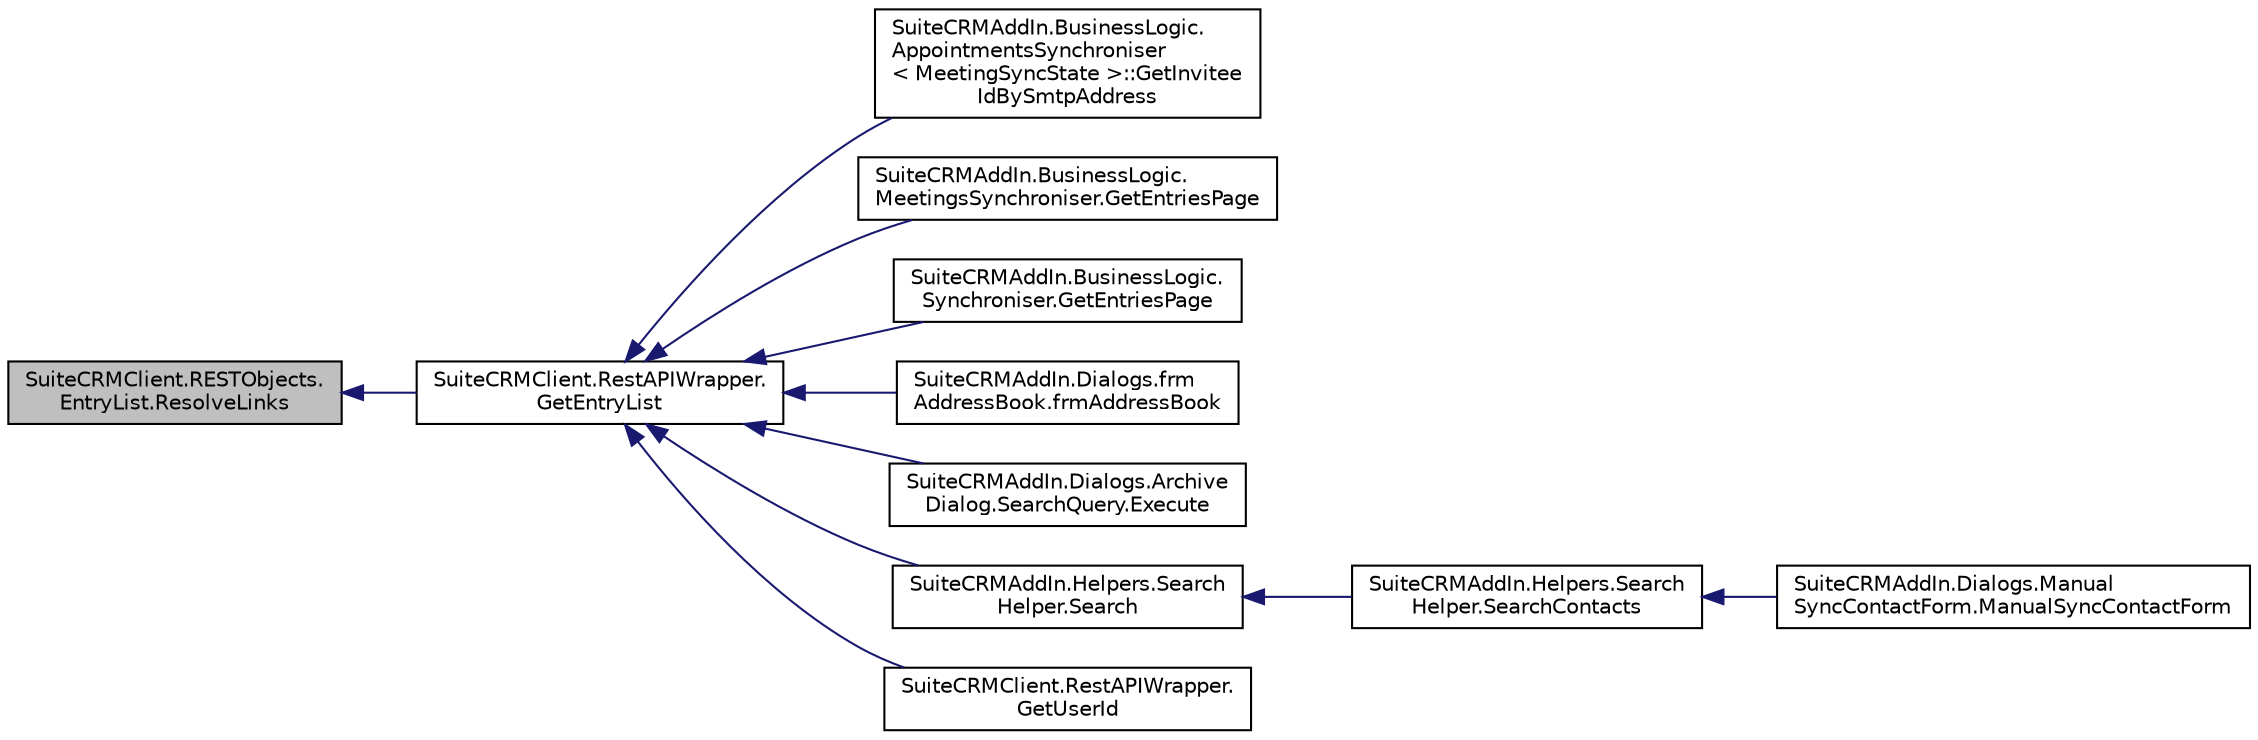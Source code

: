 digraph "SuiteCRMClient.RESTObjects.EntryList.ResolveLinks"
{
  edge [fontname="Helvetica",fontsize="10",labelfontname="Helvetica",labelfontsize="10"];
  node [fontname="Helvetica",fontsize="10",shape=record];
  rankdir="LR";
  Node1 [label="SuiteCRMClient.RESTObjects.\lEntryList.ResolveLinks",height=0.2,width=0.4,color="black", fillcolor="grey75", style="filled", fontcolor="black"];
  Node1 -> Node2 [dir="back",color="midnightblue",fontsize="10",style="solid",fontname="Helvetica"];
  Node2 [label="SuiteCRMClient.RestAPIWrapper.\lGetEntryList",height=0.2,width=0.4,color="black", fillcolor="white", style="filled",URL="$class_suite_c_r_m_client_1_1_rest_a_p_i_wrapper.html#a5822333b659d878ccd356ddcd28d466b",tooltip="Get the specified entries from the specified module. "];
  Node2 -> Node3 [dir="back",color="midnightblue",fontsize="10",style="solid",fontname="Helvetica"];
  Node3 [label="SuiteCRMAddIn.BusinessLogic.\lAppointmentsSynchroniser\l\< MeetingSyncState \>::GetInvitee\lIdBySmtpAddress",height=0.2,width=0.4,color="black", fillcolor="white", style="filled",URL="$class_suite_c_r_m_add_in_1_1_business_logic_1_1_appointments_synchroniser.html#af8b002babafbe3c21cbd27419ee72e95",tooltip="Get the id of the record with the specified smtpAddress in the module with the specified moduleName..."];
  Node2 -> Node4 [dir="back",color="midnightblue",fontsize="10",style="solid",fontname="Helvetica"];
  Node4 [label="SuiteCRMAddIn.BusinessLogic.\lMeetingsSynchroniser.GetEntriesPage",height=0.2,width=0.4,color="black", fillcolor="white", style="filled",URL="$class_suite_c_r_m_add_in_1_1_business_logic_1_1_meetings_synchroniser.html#a4173455a43277ae26f788a596f09a7d2",tooltip="Specialisation: also fetch names and email ids of recipients. "];
  Node2 -> Node5 [dir="back",color="midnightblue",fontsize="10",style="solid",fontname="Helvetica"];
  Node5 [label="SuiteCRMAddIn.BusinessLogic.\lSynchroniser.GetEntriesPage",height=0.2,width=0.4,color="black", fillcolor="white", style="filled",URL="$class_suite_c_r_m_add_in_1_1_business_logic_1_1_synchroniser.html#a1c05eaaf56c04964c20bc731c87c085b",tooltip="Fetch the page of entries from this module starting at this offset. "];
  Node2 -> Node6 [dir="back",color="midnightblue",fontsize="10",style="solid",fontname="Helvetica"];
  Node6 [label="SuiteCRMAddIn.Dialogs.frm\lAddressBook.frmAddressBook",height=0.2,width=0.4,color="black", fillcolor="white", style="filled",URL="$class_suite_c_r_m_add_in_1_1_dialogs_1_1frm_address_book.html#a3f4f6f3af970c21ddfe73c19c93e02d2"];
  Node2 -> Node7 [dir="back",color="midnightblue",fontsize="10",style="solid",fontname="Helvetica"];
  Node7 [label="SuiteCRMAddIn.Dialogs.Archive\lDialog.SearchQuery.Execute",height=0.2,width=0.4,color="black", fillcolor="white", style="filled",URL="$class_suite_c_r_m_add_in_1_1_dialogs_1_1_archive_dialog_1_1_search_query.html#afbf953bfe93787e6627eaee5417e52a2",tooltip="Execute me on the server. "];
  Node2 -> Node8 [dir="back",color="midnightblue",fontsize="10",style="solid",fontname="Helvetica"];
  Node8 [label="SuiteCRMAddIn.Helpers.Search\lHelper.Search",height=0.2,width=0.4,color="black", fillcolor="white", style="filled",URL="$class_suite_c_r_m_add_in_1_1_helpers_1_1_search_helper.html#ab98328dc340c32aaf12603c7546e7832"];
  Node8 -> Node9 [dir="back",color="midnightblue",fontsize="10",style="solid",fontname="Helvetica"];
  Node9 [label="SuiteCRMAddIn.Helpers.Search\lHelper.SearchContacts",height=0.2,width=0.4,color="black", fillcolor="white", style="filled",URL="$class_suite_c_r_m_add_in_1_1_helpers_1_1_search_helper.html#a174a1f7c67f454fcf32e96972ad6c0a1"];
  Node9 -> Node10 [dir="back",color="midnightblue",fontsize="10",style="solid",fontname="Helvetica"];
  Node10 [label="SuiteCRMAddIn.Dialogs.Manual\lSyncContactForm.ManualSyncContactForm",height=0.2,width=0.4,color="black", fillcolor="white", style="filled",URL="$class_suite_c_r_m_add_in_1_1_dialogs_1_1_manual_sync_contact_form.html#a76691427c37963569813b2e5710e5b9c"];
  Node2 -> Node11 [dir="back",color="midnightblue",fontsize="10",style="solid",fontname="Helvetica"];
  Node11 [label="SuiteCRMClient.RestAPIWrapper.\lGetUserId",height=0.2,width=0.4,color="black", fillcolor="white", style="filled",URL="$class_suite_c_r_m_client_1_1_rest_a_p_i_wrapper.html#a44c76b7b9022a54e7dc443f93ea267dd",tooltip="Get the user id of the user with this email address, if any. "];
}
